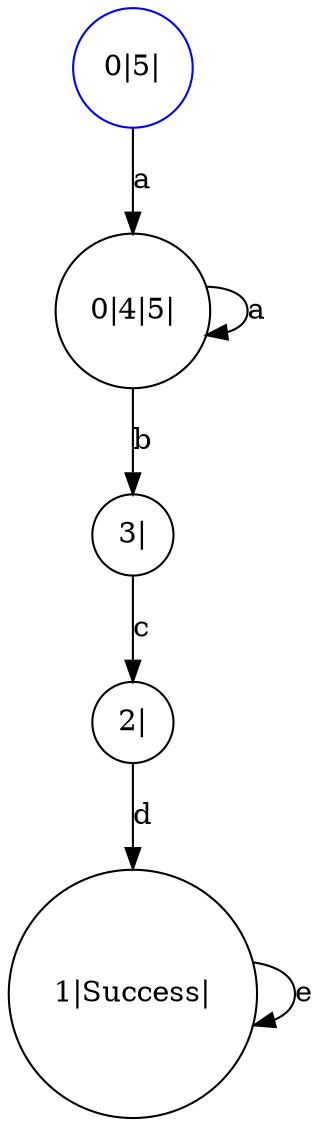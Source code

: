 digraph TestCaseD9 { 0 [shape=circle,label="0|5|",color="#0000FF"]; 1 [shape=circle,label="0|4|5|",color="#000000"]; 2 [shape=circle,label="3|",color="#000000"]; 3 [shape=circle,label="2|",color="#000000"]; 4 [shape=circle,label="1|Success|",color="#000000"]; 0 -> 1[label="a"]; 1 -> 1[label="a"]; 1 -> 2[label="b"]; 2 -> 3[label="c"]; 3 -> 4[label="d"]; 4 -> 4[label="e"]; }